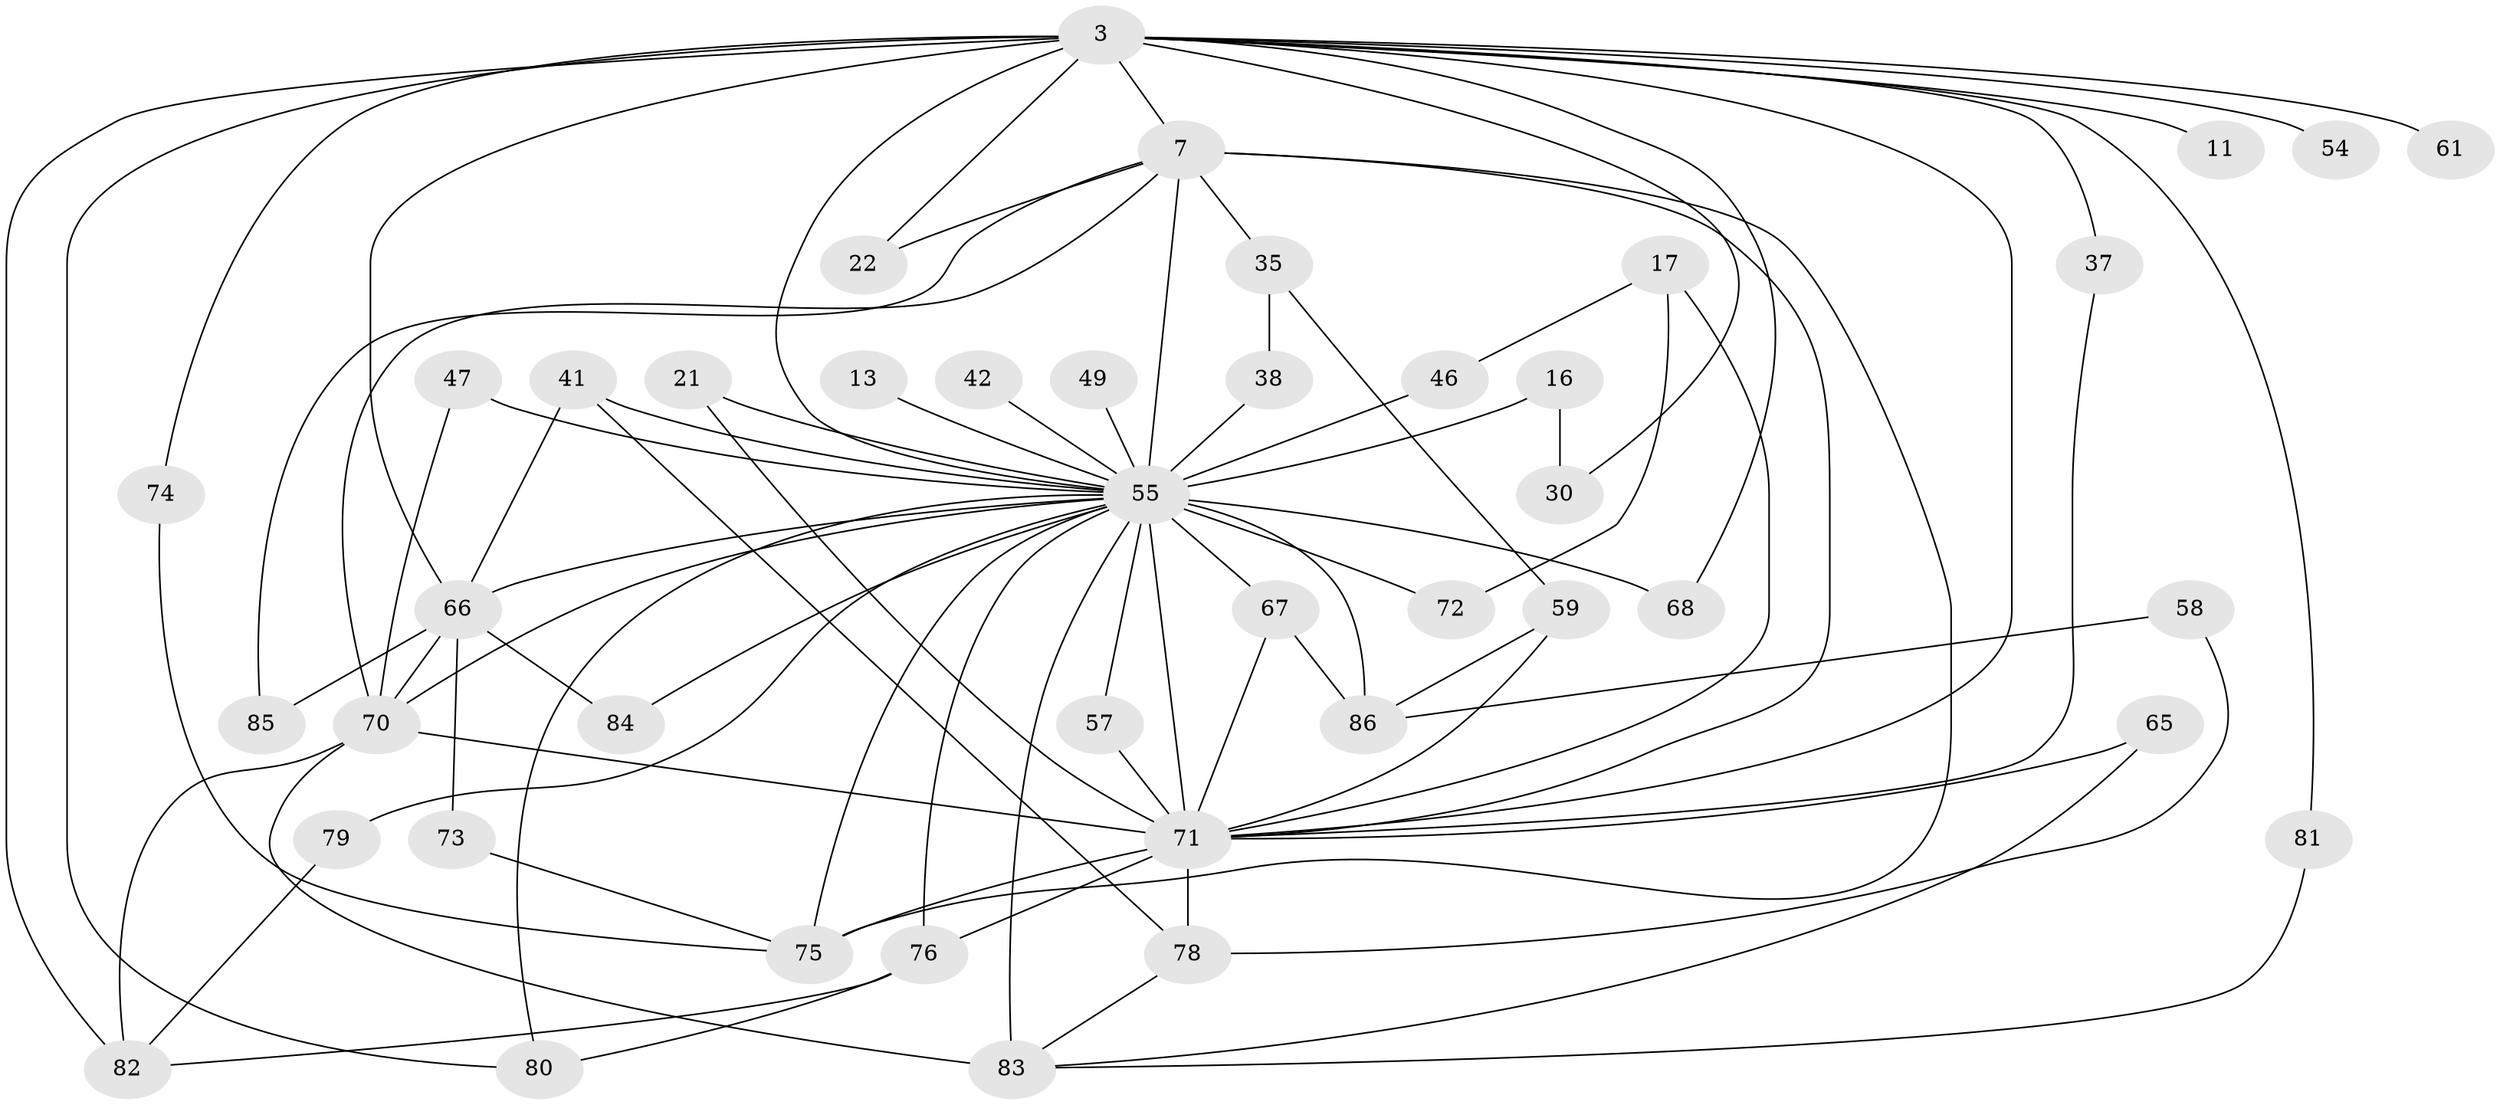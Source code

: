 // original degree distribution, {16: 0.023255813953488372, 23: 0.011627906976744186, 18: 0.023255813953488372, 14: 0.011627906976744186, 17: 0.011627906976744186, 12: 0.011627906976744186, 24: 0.011627906976744186, 21: 0.011627906976744186, 2: 0.5465116279069767, 8: 0.011627906976744186, 9: 0.011627906976744186, 3: 0.1744186046511628, 4: 0.05813953488372093, 6: 0.023255813953488372, 5: 0.046511627906976744, 7: 0.011627906976744186}
// Generated by graph-tools (version 1.1) at 2025/45/03/09/25 04:45:44]
// undirected, 43 vertices, 82 edges
graph export_dot {
graph [start="1"]
  node [color=gray90,style=filled];
  3 [super="+2"];
  7 [super="+5"];
  11;
  13;
  16;
  17;
  21;
  22;
  30;
  35;
  37;
  38;
  41 [super="+36"];
  42;
  46;
  47 [super="+20"];
  49;
  54;
  55 [super="+34+10+6"];
  57;
  58;
  59 [super="+40"];
  61;
  65;
  66 [super="+60+62"];
  67 [super="+45"];
  68;
  70 [super="+63"];
  71 [super="+8"];
  72;
  73;
  74;
  75 [super="+31"];
  76 [super="+64+50"];
  78 [super="+26+39"];
  79;
  80 [super="+23+25+52"];
  81;
  82 [super="+32"];
  83 [super="+28+19"];
  84;
  85 [super="+43"];
  86 [super="+44+77"];
  3 -- 7 [weight=4];
  3 -- 11 [weight=2];
  3 -- 37;
  3 -- 54 [weight=2];
  3 -- 61 [weight=2];
  3 -- 68;
  3 -- 74;
  3 -- 81;
  3 -- 22;
  3 -- 30;
  3 -- 55 [weight=8];
  3 -- 66 [weight=5];
  3 -- 80;
  3 -- 71 [weight=4];
  3 -- 82 [weight=2];
  7 -- 35 [weight=2];
  7 -- 55 [weight=9];
  7 -- 85 [weight=2];
  7 -- 22;
  7 -- 71 [weight=4];
  7 -- 70;
  7 -- 75;
  13 -- 55 [weight=2];
  16 -- 30;
  16 -- 55 [weight=2];
  17 -- 46;
  17 -- 72;
  17 -- 71 [weight=2];
  21 -- 55;
  21 -- 71;
  35 -- 38;
  35 -- 59;
  37 -- 71;
  38 -- 55;
  41 -- 55 [weight=2];
  41 -- 66;
  41 -- 78;
  42 -- 55 [weight=2];
  46 -- 55;
  47 -- 55 [weight=3];
  47 -- 70;
  49 -- 55 [weight=2];
  55 -- 86 [weight=7];
  55 -- 79;
  55 -- 67;
  55 -- 72;
  55 -- 83 [weight=3];
  55 -- 84;
  55 -- 66;
  55 -- 80 [weight=2];
  55 -- 68;
  55 -- 71 [weight=10];
  55 -- 57;
  55 -- 76;
  55 -- 70;
  55 -- 75 [weight=2];
  57 -- 71;
  58 -- 78;
  58 -- 86;
  59 -- 86;
  59 -- 71;
  65 -- 83;
  65 -- 71;
  66 -- 84;
  66 -- 85;
  66 -- 73;
  66 -- 70;
  67 -- 86;
  67 -- 71;
  70 -- 83;
  70 -- 71 [weight=2];
  70 -- 82;
  71 -- 75 [weight=2];
  71 -- 78 [weight=2];
  71 -- 76 [weight=2];
  73 -- 75;
  74 -- 75;
  76 -- 80;
  76 -- 82;
  78 -- 83;
  79 -- 82;
  81 -- 83;
}
